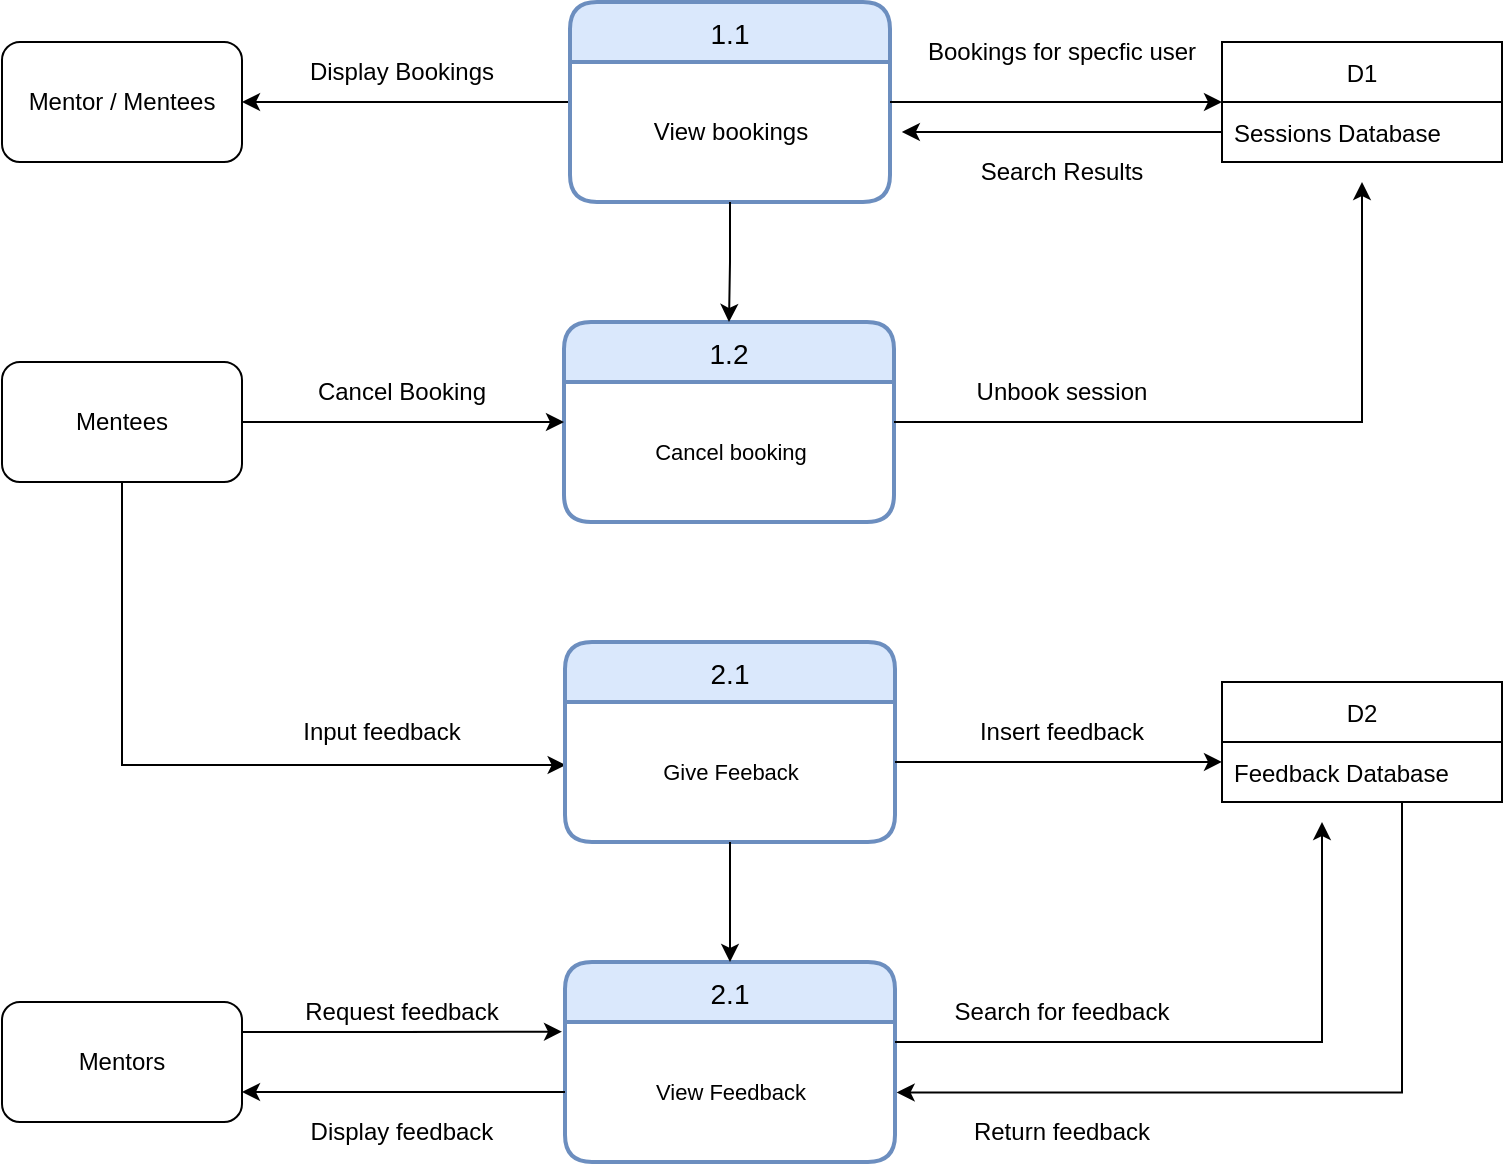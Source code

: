 <mxfile version="20.8.16" type="device"><diagram id="0lUCq-d0uasWBDPMCD7H" name="Page-1"><mxGraphModel dx="2074" dy="1205" grid="1" gridSize="10" guides="1" tooltips="1" connect="1" arrows="1" fold="1" page="1" pageScale="1" pageWidth="827" pageHeight="1169" math="0" shadow="0"><root><mxCell id="0"/><mxCell id="1" parent="0"/><mxCell id="TqI6bM_8xZ9QaPuLpvtb-1" style="edgeStyle=orthogonalEdgeStyle;rounded=0;orthogonalLoop=1;jettySize=auto;html=1;exitX=0;exitY=0.5;exitDx=0;exitDy=0;entryX=1;entryY=0.5;entryDx=0;entryDy=0;" parent="1" source="-FQx81BhShUdD3TucsOS-1" target="-FQx81BhShUdD3TucsOS-3" edge="1"><mxGeometry relative="1" as="geometry"/></mxCell><mxCell id="-FQx81BhShUdD3TucsOS-1" value="1.1" style="swimlane;childLayout=stackLayout;horizontal=1;startSize=30;horizontalStack=0;rounded=1;fontSize=14;fontStyle=0;strokeWidth=2;resizeParent=0;resizeLast=1;shadow=0;dashed=0;align=center;fillColor=#dae8fc;strokeColor=#6c8ebf;" parent="1" vertex="1"><mxGeometry x="334" y="150" width="160" height="100" as="geometry"/></mxCell><mxCell id="-FQx81BhShUdD3TucsOS-10" value="View bookings" style="text;html=1;align=center;verticalAlign=middle;resizable=0;points=[];autosize=1;strokeColor=none;fillColor=none;" parent="-FQx81BhShUdD3TucsOS-1" vertex="1"><mxGeometry y="30" width="160" height="70" as="geometry"/></mxCell><mxCell id="-FQx81BhShUdD3TucsOS-16" style="edgeStyle=orthogonalEdgeStyle;rounded=0;orthogonalLoop=1;jettySize=auto;html=1;exitX=1;exitY=0.75;exitDx=0;exitDy=0;entryX=1;entryY=0.75;entryDx=0;entryDy=0;" parent="1" source="-FQx81BhShUdD3TucsOS-3" target="-FQx81BhShUdD3TucsOS-3" edge="1"><mxGeometry relative="1" as="geometry"><mxPoint x="330" y="214.833" as="targetPoint"/></mxGeometry></mxCell><mxCell id="-FQx81BhShUdD3TucsOS-3" value="Mentor / Mentees" style="rounded=1;whiteSpace=wrap;html=1;" parent="1" vertex="1"><mxGeometry x="50" y="170" width="120" height="60" as="geometry"/></mxCell><mxCell id="-FQx81BhShUdD3TucsOS-11" value="1.2" style="swimlane;childLayout=stackLayout;horizontal=1;startSize=30;horizontalStack=0;rounded=1;fontSize=14;fontStyle=0;strokeWidth=2;resizeParent=0;resizeLast=1;shadow=0;dashed=0;align=center;fillColor=#dae8fc;strokeColor=#6c8ebf;" parent="1" vertex="1"><mxGeometry x="331" y="310" width="165" height="100" as="geometry"/></mxCell><mxCell id="-FQx81BhShUdD3TucsOS-39" value="&lt;font style=&quot;font-size: 11px&quot;&gt;Cancel booking&lt;/font&gt;" style="text;html=1;align=center;verticalAlign=middle;resizable=0;points=[];autosize=1;strokeColor=none;fillColor=none;" parent="-FQx81BhShUdD3TucsOS-11" vertex="1"><mxGeometry y="30" width="165" height="70" as="geometry"/></mxCell><mxCell id="-FQx81BhShUdD3TucsOS-12" value="D1" style="swimlane;fontStyle=0;childLayout=stackLayout;horizontal=1;startSize=30;horizontalStack=0;resizeParent=1;resizeParentMax=0;resizeLast=0;collapsible=1;marginBottom=0;" parent="1" vertex="1"><mxGeometry x="660" y="170" width="140" height="60" as="geometry"/></mxCell><mxCell id="-FQx81BhShUdD3TucsOS-13" value="Sessions Database" style="text;strokeColor=none;fillColor=none;align=left;verticalAlign=middle;spacingLeft=4;spacingRight=4;overflow=hidden;points=[[0,0.5],[1,0.5]];portConstraint=eastwest;rotatable=0;" parent="-FQx81BhShUdD3TucsOS-12" vertex="1"><mxGeometry y="30" width="140" height="30" as="geometry"/></mxCell><mxCell id="-FQx81BhShUdD3TucsOS-23" value="Display Bookings" style="text;html=1;strokeColor=none;fillColor=none;align=center;verticalAlign=middle;whiteSpace=wrap;rounded=0;" parent="1" vertex="1"><mxGeometry x="200" y="170" width="100" height="30" as="geometry"/></mxCell><mxCell id="-FQx81BhShUdD3TucsOS-27" value="Bookings for specfic user" style="text;html=1;strokeColor=none;fillColor=none;align=center;verticalAlign=middle;whiteSpace=wrap;rounded=0;" parent="1" vertex="1"><mxGeometry x="510" y="160" width="140" height="30" as="geometry"/></mxCell><mxCell id="-FQx81BhShUdD3TucsOS-30" style="edgeStyle=orthogonalEdgeStyle;rounded=0;orthogonalLoop=1;jettySize=auto;html=1;startArrow=none;startFill=0;endArrow=classic;endFill=1;" parent="1" source="-FQx81BhShUdD3TucsOS-10" target="-FQx81BhShUdD3TucsOS-11" edge="1"><mxGeometry relative="1" as="geometry"/></mxCell><mxCell id="TqI6bM_8xZ9QaPuLpvtb-4" style="edgeStyle=orthogonalEdgeStyle;rounded=0;orthogonalLoop=1;jettySize=auto;html=1;entryX=0;entryY=0.5;entryDx=0;entryDy=0;" parent="1" source="-FQx81BhShUdD3TucsOS-10" target="-FQx81BhShUdD3TucsOS-12" edge="1"><mxGeometry relative="1" as="geometry"><mxPoint x="640" y="215" as="targetPoint"/><Array as="points"><mxPoint x="580" y="200"/><mxPoint x="580" y="200"/></Array></mxGeometry></mxCell><mxCell id="TqI6bM_8xZ9QaPuLpvtb-5" style="edgeStyle=orthogonalEdgeStyle;rounded=0;orthogonalLoop=1;jettySize=auto;html=1;entryX=1.037;entryY=0.5;entryDx=0;entryDy=0;entryPerimeter=0;" parent="1" source="-FQx81BhShUdD3TucsOS-13" target="-FQx81BhShUdD3TucsOS-10" edge="1"><mxGeometry relative="1" as="geometry"/></mxCell><mxCell id="TqI6bM_8xZ9QaPuLpvtb-6" value="Search Results" style="text;html=1;strokeColor=none;fillColor=none;align=center;verticalAlign=middle;whiteSpace=wrap;rounded=0;" parent="1" vertex="1"><mxGeometry x="530" y="220" width="100" height="30" as="geometry"/></mxCell><mxCell id="TqI6bM_8xZ9QaPuLpvtb-33" style="edgeStyle=orthogonalEdgeStyle;rounded=0;orthogonalLoop=1;jettySize=auto;html=1;entryX=0;entryY=0.5;entryDx=0;entryDy=0;" parent="1" source="TqI6bM_8xZ9QaPuLpvtb-7" target="-FQx81BhShUdD3TucsOS-11" edge="1"><mxGeometry relative="1" as="geometry"/></mxCell><mxCell id="TqI6bM_8xZ9QaPuLpvtb-36" style="edgeStyle=orthogonalEdgeStyle;rounded=0;orthogonalLoop=1;jettySize=auto;html=1;exitX=0.5;exitY=1;exitDx=0;exitDy=0;entryX=0.002;entryY=0.45;entryDx=0;entryDy=0;entryPerimeter=0;" parent="1" source="TqI6bM_8xZ9QaPuLpvtb-7" target="TqI6bM_8xZ9QaPuLpvtb-9" edge="1"><mxGeometry relative="1" as="geometry"/></mxCell><mxCell id="TqI6bM_8xZ9QaPuLpvtb-7" value="Mentees" style="rounded=1;whiteSpace=wrap;html=1;" parent="1" vertex="1"><mxGeometry x="50" y="330" width="120" height="60" as="geometry"/></mxCell><mxCell id="TqI6bM_8xZ9QaPuLpvtb-8" value="2.1" style="swimlane;childLayout=stackLayout;horizontal=1;startSize=30;horizontalStack=0;rounded=1;fontSize=14;fontStyle=0;strokeWidth=2;resizeParent=0;resizeLast=1;shadow=0;dashed=0;align=center;fillColor=#dae8fc;strokeColor=#6c8ebf;" parent="1" vertex="1"><mxGeometry x="331.5" y="470" width="165" height="100" as="geometry"/></mxCell><mxCell id="TqI6bM_8xZ9QaPuLpvtb-9" value="&lt;font style=&quot;font-size: 11px&quot;&gt;Give Feeback&lt;/font&gt;" style="text;html=1;align=center;verticalAlign=middle;resizable=0;points=[];autosize=1;strokeColor=none;fillColor=none;" parent="TqI6bM_8xZ9QaPuLpvtb-8" vertex="1"><mxGeometry y="30" width="165" height="70" as="geometry"/></mxCell><mxCell id="TqI6bM_8xZ9QaPuLpvtb-10" value="D2" style="swimlane;fontStyle=0;childLayout=stackLayout;horizontal=1;startSize=30;horizontalStack=0;resizeParent=1;resizeParentMax=0;resizeLast=0;collapsible=1;marginBottom=0;" parent="1" vertex="1"><mxGeometry x="660" y="490" width="140" height="60" as="geometry"/></mxCell><mxCell id="TqI6bM_8xZ9QaPuLpvtb-11" value="Feedback Database" style="text;strokeColor=none;fillColor=none;align=left;verticalAlign=middle;spacingLeft=4;spacingRight=4;overflow=hidden;points=[[0,0.5],[1,0.5]];portConstraint=eastwest;rotatable=0;" parent="TqI6bM_8xZ9QaPuLpvtb-10" vertex="1"><mxGeometry y="30" width="140" height="30" as="geometry"/></mxCell><mxCell id="TqI6bM_8xZ9QaPuLpvtb-15" value="Cancel Booking" style="text;html=1;strokeColor=none;fillColor=none;align=center;verticalAlign=middle;whiteSpace=wrap;rounded=0;" parent="1" vertex="1"><mxGeometry x="200" y="330" width="100" height="30" as="geometry"/></mxCell><mxCell id="TqI6bM_8xZ9QaPuLpvtb-17" value="Unbook session" style="text;html=1;strokeColor=none;fillColor=none;align=center;verticalAlign=middle;whiteSpace=wrap;rounded=0;" parent="1" vertex="1"><mxGeometry x="530" y="330" width="100" height="30" as="geometry"/></mxCell><mxCell id="TqI6bM_8xZ9QaPuLpvtb-19" value="2.1" style="swimlane;childLayout=stackLayout;horizontal=1;startSize=30;horizontalStack=0;rounded=1;fontSize=14;fontStyle=0;strokeWidth=2;resizeParent=0;resizeLast=1;shadow=0;dashed=0;align=center;fillColor=#dae8fc;strokeColor=#6c8ebf;" parent="1" vertex="1"><mxGeometry x="331.5" y="630" width="165" height="100" as="geometry"/></mxCell><mxCell id="TqI6bM_8xZ9QaPuLpvtb-20" value="&lt;font style=&quot;font-size: 11px&quot;&gt;View Feedback&lt;/font&gt;" style="text;html=1;align=center;verticalAlign=middle;resizable=0;points=[];autosize=1;strokeColor=none;fillColor=none;" parent="TqI6bM_8xZ9QaPuLpvtb-19" vertex="1"><mxGeometry y="30" width="165" height="70" as="geometry"/></mxCell><mxCell id="TqI6bM_8xZ9QaPuLpvtb-21" style="edgeStyle=orthogonalEdgeStyle;rounded=0;orthogonalLoop=1;jettySize=auto;html=1;entryX=0.5;entryY=0;entryDx=0;entryDy=0;" parent="1" source="TqI6bM_8xZ9QaPuLpvtb-9" target="TqI6bM_8xZ9QaPuLpvtb-19" edge="1"><mxGeometry relative="1" as="geometry"/></mxCell><mxCell id="TqI6bM_8xZ9QaPuLpvtb-29" style="edgeStyle=orthogonalEdgeStyle;rounded=0;orthogonalLoop=1;jettySize=auto;html=1;exitX=1;exitY=0.25;exitDx=0;exitDy=0;" parent="1" source="TqI6bM_8xZ9QaPuLpvtb-28" edge="1"><mxGeometry relative="1" as="geometry"><mxPoint x="330" y="664.862" as="targetPoint"/></mxGeometry></mxCell><mxCell id="TqI6bM_8xZ9QaPuLpvtb-28" value="Mentors" style="rounded=1;whiteSpace=wrap;html=1;" parent="1" vertex="1"><mxGeometry x="50" y="650" width="120" height="60" as="geometry"/></mxCell><mxCell id="TqI6bM_8xZ9QaPuLpvtb-30" style="edgeStyle=orthogonalEdgeStyle;rounded=0;orthogonalLoop=1;jettySize=auto;html=1;entryX=1;entryY=0.75;entryDx=0;entryDy=0;" parent="1" source="TqI6bM_8xZ9QaPuLpvtb-20" target="TqI6bM_8xZ9QaPuLpvtb-28" edge="1"><mxGeometry relative="1" as="geometry"/></mxCell><mxCell id="TqI6bM_8xZ9QaPuLpvtb-31" value="Input feedback" style="text;html=1;strokeColor=none;fillColor=none;align=center;verticalAlign=middle;whiteSpace=wrap;rounded=0;" parent="1" vertex="1"><mxGeometry x="190" y="500" width="100" height="30" as="geometry"/></mxCell><mxCell id="TqI6bM_8xZ9QaPuLpvtb-34" style="edgeStyle=orthogonalEdgeStyle;rounded=0;orthogonalLoop=1;jettySize=auto;html=1;" parent="1" source="-FQx81BhShUdD3TucsOS-39" edge="1"><mxGeometry relative="1" as="geometry"><mxPoint x="730" y="240" as="targetPoint"/><Array as="points"><mxPoint x="730" y="360"/></Array></mxGeometry></mxCell><mxCell id="TqI6bM_8xZ9QaPuLpvtb-35" value="Insert feedback" style="text;html=1;strokeColor=none;fillColor=none;align=center;verticalAlign=middle;whiteSpace=wrap;rounded=0;" parent="1" vertex="1"><mxGeometry x="530" y="500" width="100" height="30" as="geometry"/></mxCell><mxCell id="TqI6bM_8xZ9QaPuLpvtb-37" style="edgeStyle=orthogonalEdgeStyle;rounded=0;orthogonalLoop=1;jettySize=auto;html=1;entryX=0;entryY=0.333;entryDx=0;entryDy=0;entryPerimeter=0;" parent="1" source="TqI6bM_8xZ9QaPuLpvtb-9" target="TqI6bM_8xZ9QaPuLpvtb-11" edge="1"><mxGeometry relative="1" as="geometry"><mxPoint x="650" y="535" as="targetPoint"/><Array as="points"><mxPoint x="530" y="530"/><mxPoint x="530" y="530"/></Array></mxGeometry></mxCell><mxCell id="TqI6bM_8xZ9QaPuLpvtb-38" value="Request feedback" style="text;html=1;strokeColor=none;fillColor=none;align=center;verticalAlign=middle;whiteSpace=wrap;rounded=0;" parent="1" vertex="1"><mxGeometry x="200" y="640" width="100" height="30" as="geometry"/></mxCell><mxCell id="TqI6bM_8xZ9QaPuLpvtb-39" style="edgeStyle=orthogonalEdgeStyle;rounded=0;orthogonalLoop=1;jettySize=auto;html=1;" parent="1" source="TqI6bM_8xZ9QaPuLpvtb-20" edge="1"><mxGeometry relative="1" as="geometry"><mxPoint x="710" y="560" as="targetPoint"/><Array as="points"><mxPoint x="710" y="670"/></Array></mxGeometry></mxCell><mxCell id="TqI6bM_8xZ9QaPuLpvtb-40" style="edgeStyle=orthogonalEdgeStyle;rounded=0;orthogonalLoop=1;jettySize=auto;html=1;entryX=1.005;entryY=0.503;entryDx=0;entryDy=0;entryPerimeter=0;" parent="1" source="TqI6bM_8xZ9QaPuLpvtb-11" target="TqI6bM_8xZ9QaPuLpvtb-20" edge="1"><mxGeometry relative="1" as="geometry"><Array as="points"><mxPoint x="750" y="695"/></Array></mxGeometry></mxCell><mxCell id="TqI6bM_8xZ9QaPuLpvtb-41" value="Search for feedback" style="text;html=1;strokeColor=none;fillColor=none;align=center;verticalAlign=middle;whiteSpace=wrap;rounded=0;" parent="1" vertex="1"><mxGeometry x="520" y="640" width="120" height="30" as="geometry"/></mxCell><mxCell id="TqI6bM_8xZ9QaPuLpvtb-42" value="Return feedback" style="text;html=1;strokeColor=none;fillColor=none;align=center;verticalAlign=middle;whiteSpace=wrap;rounded=0;" parent="1" vertex="1"><mxGeometry x="530" y="700" width="100" height="30" as="geometry"/></mxCell><mxCell id="TqI6bM_8xZ9QaPuLpvtb-43" value="Display feedback" style="text;html=1;strokeColor=none;fillColor=none;align=center;verticalAlign=middle;whiteSpace=wrap;rounded=0;" parent="1" vertex="1"><mxGeometry x="200" y="700" width="100" height="30" as="geometry"/></mxCell></root></mxGraphModel></diagram></mxfile>